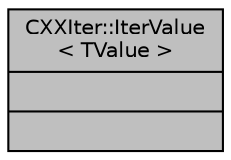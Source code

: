 digraph "CXXIter::IterValue&lt; TValue &gt;"
{
 // INTERACTIVE_SVG=YES
 // LATEX_PDF_SIZE
  bgcolor="transparent";
  edge [fontname="Helvetica",fontsize="10",labelfontname="Helvetica",labelfontsize="10"];
  node [fontname="Helvetica",fontsize="10",shape=record];
  Node1 [label="{CXXIter::IterValue\l\< TValue \>\n||}",height=0.2,width=0.4,color="black", fillcolor="grey75", style="filled", fontcolor="black",tooltip="Container that is used to pass elements throught CXXIter iterator pipelines."];
}

